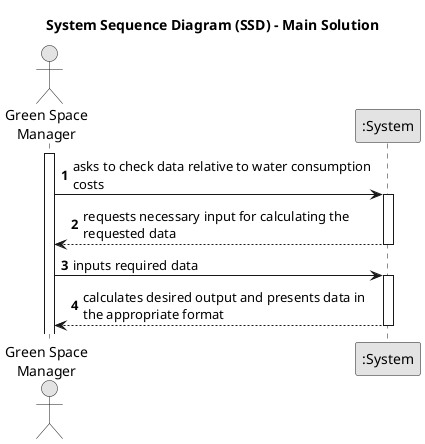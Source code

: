 @startuml
skinparam monochrome true
skinparam packageStyle rectangle
skinparam shadowing false

title System Sequence Diagram (SSD) - Main Solution

autonumber

actor "Green Space\nManager" as Manager
participant ":System" as System

activate Manager

    Manager -> System : asks to check data relative to water consumption\ncosts
    activate System

        System --> Manager : requests necessary input for calculating the\nrequested data
    deactivate System

    Manager -> System : inputs required data
    activate System

        System --> Manager : calculates desired output and presents data in\nthe appropriate format
    deactivate System

@enduml